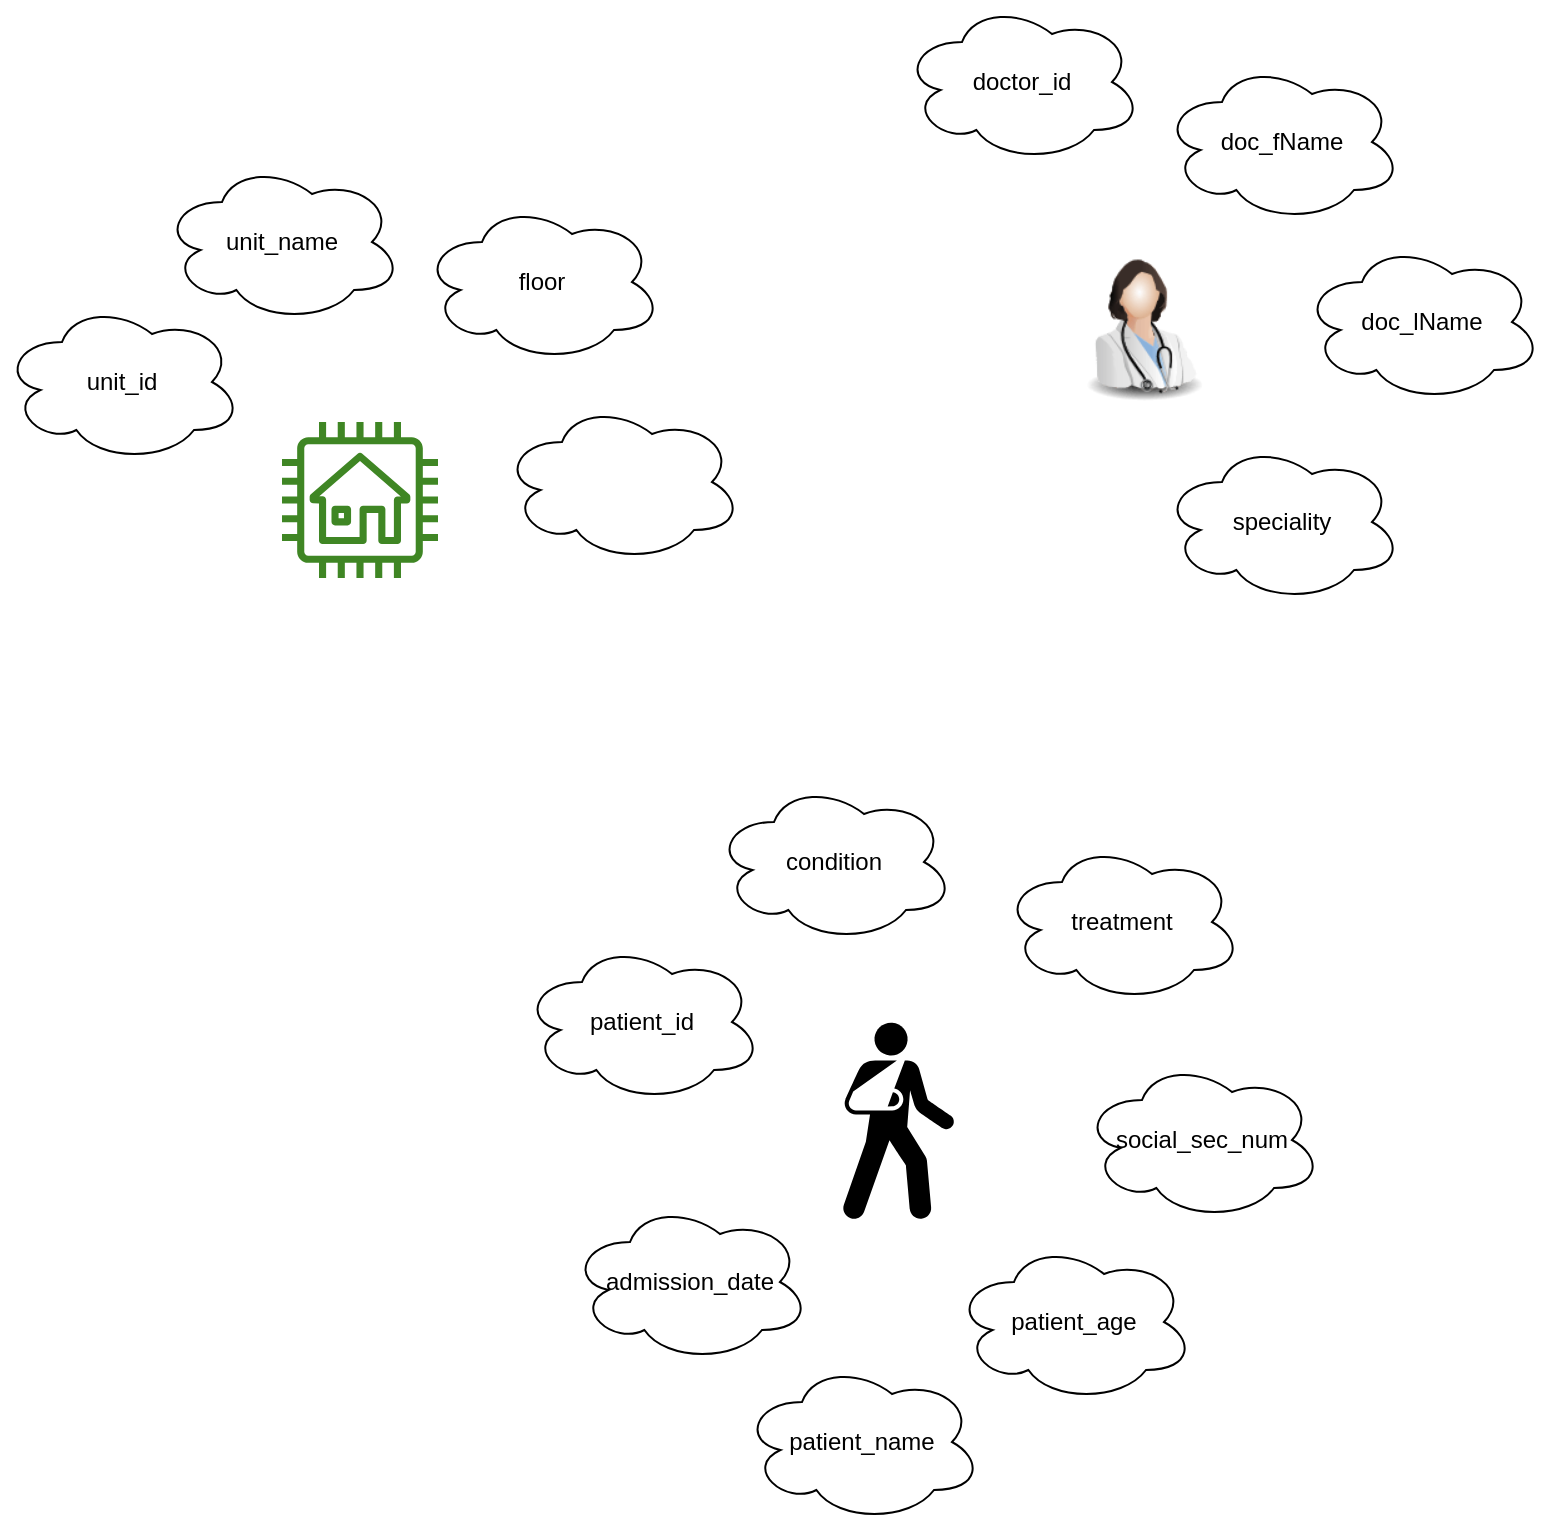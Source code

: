 <mxfile>
    <diagram id="86jPcfIjYjlKc2B4Hxd_" name="Page-1">
        <mxGraphModel dx="839" dy="735" grid="1" gridSize="10" guides="1" tooltips="1" connect="1" arrows="1" fold="1" page="1" pageScale="1" pageWidth="827" pageHeight="1169" math="0" shadow="0">
            <root>
                <mxCell id="0"/>
                <mxCell id="1" parent="0"/>
                <mxCell id="3" value="" style="sketch=0;outlineConnect=0;fontColor=#232F3E;gradientColor=none;fillColor=#3F8624;strokeColor=none;dashed=0;verticalLabelPosition=bottom;verticalAlign=top;align=center;html=1;fontSize=12;fontStyle=0;aspect=fixed;pointerEvents=1;shape=mxgraph.aws4.house;" parent="1" vertex="1">
                    <mxGeometry x="150" y="270" width="78" height="78" as="geometry"/>
                </mxCell>
                <mxCell id="4" value="" style="image;html=1;image=img/lib/clip_art/people/Doctor_Woman_128x128.png" parent="1" vertex="1">
                    <mxGeometry x="540" y="180" width="80" height="80" as="geometry"/>
                </mxCell>
                <mxCell id="5" value="" style="shape=mxgraph.signs.healthcare.out_patient;html=1;pointerEvents=1;fillColor=#000000;strokeColor=none;verticalLabelPosition=bottom;verticalAlign=top;align=center;" parent="1" vertex="1">
                    <mxGeometry x="430" y="570" width="56" height="99" as="geometry"/>
                </mxCell>
                <mxCell id="6" value="unit_id" style="ellipse;shape=cloud;whiteSpace=wrap;html=1;" parent="1" vertex="1">
                    <mxGeometry x="10" y="210" width="120" height="80" as="geometry"/>
                </mxCell>
                <mxCell id="7" value="unit_name" style="ellipse;shape=cloud;whiteSpace=wrap;html=1;" parent="1" vertex="1">
                    <mxGeometry x="90" y="140" width="120" height="80" as="geometry"/>
                </mxCell>
                <mxCell id="8" value="floor" style="ellipse;shape=cloud;whiteSpace=wrap;html=1;" parent="1" vertex="1">
                    <mxGeometry x="220" y="160" width="120" height="80" as="geometry"/>
                </mxCell>
                <mxCell id="9" value="" style="ellipse;shape=cloud;whiteSpace=wrap;html=1;" parent="1" vertex="1">
                    <mxGeometry x="260" y="260" width="120" height="80" as="geometry"/>
                </mxCell>
                <mxCell id="10" value="doctor_id" style="ellipse;shape=cloud;whiteSpace=wrap;html=1;" parent="1" vertex="1">
                    <mxGeometry x="460" y="60" width="120" height="80" as="geometry"/>
                </mxCell>
                <mxCell id="11" value="doc_fName" style="ellipse;shape=cloud;whiteSpace=wrap;html=1;" parent="1" vertex="1">
                    <mxGeometry x="590" y="90" width="120" height="80" as="geometry"/>
                </mxCell>
                <mxCell id="12" value="doc_lName" style="ellipse;shape=cloud;whiteSpace=wrap;html=1;" parent="1" vertex="1">
                    <mxGeometry x="660" y="180" width="120" height="80" as="geometry"/>
                </mxCell>
                <mxCell id="13" value="speciality" style="ellipse;shape=cloud;whiteSpace=wrap;html=1;" parent="1" vertex="1">
                    <mxGeometry x="590" y="280" width="120" height="80" as="geometry"/>
                </mxCell>
                <mxCell id="14" value="patient_id" style="ellipse;shape=cloud;whiteSpace=wrap;html=1;" parent="1" vertex="1">
                    <mxGeometry x="270" y="530" width="120" height="80" as="geometry"/>
                </mxCell>
                <mxCell id="15" value="condition" style="ellipse;shape=cloud;whiteSpace=wrap;html=1;" parent="1" vertex="1">
                    <mxGeometry x="366" y="450" width="120" height="80" as="geometry"/>
                </mxCell>
                <mxCell id="16" value="treatment" style="ellipse;shape=cloud;whiteSpace=wrap;html=1;" parent="1" vertex="1">
                    <mxGeometry x="510" y="480" width="120" height="80" as="geometry"/>
                </mxCell>
                <mxCell id="17" value="social_sec_num" style="ellipse;shape=cloud;whiteSpace=wrap;html=1;" parent="1" vertex="1">
                    <mxGeometry x="550" y="589" width="120" height="80" as="geometry"/>
                </mxCell>
                <mxCell id="18" value="patient_age" style="ellipse;shape=cloud;whiteSpace=wrap;html=1;" parent="1" vertex="1">
                    <mxGeometry x="486" y="680" width="120" height="80" as="geometry"/>
                </mxCell>
                <mxCell id="19" value="admission_date" style="ellipse;shape=cloud;whiteSpace=wrap;html=1;" parent="1" vertex="1">
                    <mxGeometry x="294" y="660" width="120" height="80" as="geometry"/>
                </mxCell>
                <mxCell id="20" value="patient_name" style="ellipse;shape=cloud;whiteSpace=wrap;html=1;" vertex="1" parent="1">
                    <mxGeometry x="380" y="740" width="120" height="80" as="geometry"/>
                </mxCell>
            </root>
        </mxGraphModel>
    </diagram>
    <diagram id="Bjw-4gIh3WpNVCt62BPU" name="Page-2">
        <mxGraphModel dx="1666" dy="735" grid="1" gridSize="10" guides="1" tooltips="1" connect="1" arrows="1" fold="1" page="1" pageScale="1" pageWidth="827" pageHeight="1169" math="0" shadow="0">
            <root>
                <mxCell id="inlU1ffKoanEq_E3qhV8-0"/>
                <mxCell id="inlU1ffKoanEq_E3qhV8-1" parent="inlU1ffKoanEq_E3qhV8-0"/>
                <mxCell id="inlU1ffKoanEq_E3qhV8-2" value="unit" style="html=1;dashed=0;whitespace=wrap;" parent="inlU1ffKoanEq_E3qhV8-1" vertex="1">
                    <mxGeometry x="90" y="410" width="100" height="50" as="geometry"/>
                </mxCell>
                <mxCell id="inlU1ffKoanEq_E3qhV8-3" value="doctor" style="html=1;dashed=0;whitespace=wrap;" parent="inlU1ffKoanEq_E3qhV8-1" vertex="1">
                    <mxGeometry x="364" y="680" width="100" height="50" as="geometry"/>
                </mxCell>
                <mxCell id="RDkE79NGce9uKnayD3_g-0" style="edgeStyle=none;html=1;exitX=0;exitY=0.25;exitDx=0;exitDy=0;entryX=1;entryY=1;entryDx=0;entryDy=0;" edge="1" parent="inlU1ffKoanEq_E3qhV8-1" source="inlU1ffKoanEq_E3qhV8-4" target="__pa63il2NYpVxRyr8uX-4">
                    <mxGeometry relative="1" as="geometry"/>
                </mxCell>
                <mxCell id="RDkE79NGce9uKnayD3_g-1" style="edgeStyle=none;html=1;exitX=0.25;exitY=0;exitDx=0;exitDy=0;" edge="1" parent="inlU1ffKoanEq_E3qhV8-1" source="inlU1ffKoanEq_E3qhV8-4" target="__pa63il2NYpVxRyr8uX-5">
                    <mxGeometry relative="1" as="geometry"/>
                </mxCell>
                <mxCell id="RDkE79NGce9uKnayD3_g-2" style="edgeStyle=none;html=1;exitX=0.75;exitY=0;exitDx=0;exitDy=0;entryX=0.313;entryY=1.047;entryDx=0;entryDy=0;entryPerimeter=0;" edge="1" parent="inlU1ffKoanEq_E3qhV8-1" source="inlU1ffKoanEq_E3qhV8-4" target="__pa63il2NYpVxRyr8uX-6">
                    <mxGeometry relative="1" as="geometry"/>
                </mxCell>
                <mxCell id="RDkE79NGce9uKnayD3_g-3" style="edgeStyle=none;html=1;exitX=1;exitY=0.25;exitDx=0;exitDy=0;entryX=0.033;entryY=0.827;entryDx=0;entryDy=0;entryPerimeter=0;" edge="1" parent="inlU1ffKoanEq_E3qhV8-1" source="inlU1ffKoanEq_E3qhV8-4" target="__pa63il2NYpVxRyr8uX-7">
                    <mxGeometry relative="1" as="geometry"/>
                </mxCell>
                <mxCell id="inlU1ffKoanEq_E3qhV8-4" value="intervention" style="html=1;dashed=0;whitespace=wrap;" parent="inlU1ffKoanEq_E3qhV8-1" vertex="1">
                    <mxGeometry x="570" y="390" width="100" height="50" as="geometry"/>
                </mxCell>
                <mxCell id="inlU1ffKoanEq_E3qhV8-5" value="patient" style="html=1;dashed=0;whitespace=wrap;" parent="inlU1ffKoanEq_E3qhV8-1" vertex="1">
                    <mxGeometry x="350" y="90" width="100" height="50" as="geometry"/>
                </mxCell>
                <mxCell id="inlU1ffKoanEq_E3qhV8-6" value="patient_id" style="shape=ellipse;html=1;dashed=0;whitespace=wrap;perimeter=ellipsePerimeter;" parent="inlU1ffKoanEq_E3qhV8-1" vertex="1">
                    <mxGeometry x="180" y="30" width="100" height="50" as="geometry"/>
                </mxCell>
                <mxCell id="GwncLQ3oEvmN_W0v1M9I-0" value="admission_date" style="shape=ellipse;html=1;dashed=0;whitespace=wrap;perimeter=ellipsePerimeter;" parent="inlU1ffKoanEq_E3qhV8-1" vertex="1">
                    <mxGeometry x="300" y="10" width="100" height="50" as="geometry"/>
                </mxCell>
                <mxCell id="uHaglFWV8OLqVwFPmF2D-0" value="condition" style="shape=ellipse;html=1;dashed=0;whitespace=wrap;perimeter=ellipsePerimeter;" parent="inlU1ffKoanEq_E3qhV8-1" vertex="1">
                    <mxGeometry x="430" y="10" width="100" height="50" as="geometry"/>
                </mxCell>
                <mxCell id="rhovUafIOaiaKO6EjRVP-0" value="soc_sec_num" style="shape=ellipse;html=1;dashed=0;whitespace=wrap;perimeter=ellipsePerimeter;" parent="inlU1ffKoanEq_E3qhV8-1" vertex="1">
                    <mxGeometry x="540" y="120" width="100" height="50" as="geometry"/>
                </mxCell>
                <mxCell id="rhovUafIOaiaKO6EjRVP-1" value="age" style="shape=ellipse;html=1;dashed=0;whitespace=wrap;perimeter=ellipsePerimeter;" parent="inlU1ffKoanEq_E3qhV8-1" vertex="1">
                    <mxGeometry x="520" y="50" width="100" height="50" as="geometry"/>
                </mxCell>
                <mxCell id="FnXH8v7WkVwVZ-WeLWG6-0" value="pat_fName" style="shape=ellipse;html=1;dashed=0;whitespace=wrap;perimeter=ellipsePerimeter;" parent="inlU1ffKoanEq_E3qhV8-1" vertex="1">
                    <mxGeometry x="490" y="190" width="100" height="50" as="geometry"/>
                </mxCell>
                <mxCell id="FnXH8v7WkVwVZ-WeLWG6-1" value="pat_lName" style="shape=ellipse;html=1;dashed=0;whitespace=wrap;perimeter=ellipsePerimeter;" parent="inlU1ffKoanEq_E3qhV8-1" vertex="1">
                    <mxGeometry x="250" y="190" width="100" height="50" as="geometry"/>
                </mxCell>
                <mxCell id="FnXH8v7WkVwVZ-WeLWG6-2" value="unit_id" style="shape=ellipse;html=1;dashed=0;whitespace=wrap;perimeter=ellipsePerimeter;" parent="inlU1ffKoanEq_E3qhV8-1" vertex="1">
                    <mxGeometry x="-70" y="330" width="100" height="50" as="geometry"/>
                </mxCell>
                <mxCell id="FnXH8v7WkVwVZ-WeLWG6-3" value="unit_name" style="shape=ellipse;html=1;dashed=0;whitespace=wrap;perimeter=ellipsePerimeter;" parent="inlU1ffKoanEq_E3qhV8-1" vertex="1">
                    <mxGeometry x="50" y="310" width="100" height="50" as="geometry"/>
                </mxCell>
                <mxCell id="FnXH8v7WkVwVZ-WeLWG6-4" value="floor" style="shape=ellipse;html=1;dashed=0;whitespace=wrap;perimeter=ellipsePerimeter;" parent="inlU1ffKoanEq_E3qhV8-1" vertex="1">
                    <mxGeometry x="180" y="310" width="100" height="50" as="geometry"/>
                </mxCell>
                <mxCell id="FnXH8v7WkVwVZ-WeLWG6-6" value="fk_doc_id" style="shape=ellipse;html=1;dashed=0;whitespace=wrap;perimeter=ellipsePerimeter;" parent="inlU1ffKoanEq_E3qhV8-1" vertex="1">
                    <mxGeometry x="270" y="350" width="100" height="50" as="geometry"/>
                </mxCell>
                <mxCell id="pDr4bxw7mI9oDqsVNhxm-0" value="doc_id" style="shape=ellipse;html=1;dashed=0;whitespace=wrap;perimeter=ellipsePerimeter;" parent="inlU1ffKoanEq_E3qhV8-1" vertex="1">
                    <mxGeometry x="180" y="620" width="100" height="50" as="geometry"/>
                </mxCell>
                <mxCell id="pDr4bxw7mI9oDqsVNhxm-1" value="doc_fName" style="shape=ellipse;html=1;dashed=0;whitespace=wrap;perimeter=ellipsePerimeter;" parent="inlU1ffKoanEq_E3qhV8-1" vertex="1">
                    <mxGeometry x="300" y="600" width="100" height="50" as="geometry"/>
                </mxCell>
                <mxCell id="pDr4bxw7mI9oDqsVNhxm-2" value="doc_lName" style="shape=ellipse;html=1;dashed=0;whitespace=wrap;perimeter=ellipsePerimeter;" parent="inlU1ffKoanEq_E3qhV8-1" vertex="1">
                    <mxGeometry x="430" y="600" width="100" height="50" as="geometry"/>
                </mxCell>
                <mxCell id="pDr4bxw7mI9oDqsVNhxm-3" value="&lt;span&gt;speciality&lt;/span&gt;" style="shape=ellipse;html=1;dashed=0;whitespace=wrap;perimeter=ellipsePerimeter;" parent="inlU1ffKoanEq_E3qhV8-1" vertex="1">
                    <mxGeometry x="520" y="640" width="100" height="50" as="geometry"/>
                </mxCell>
                <mxCell id="__pa63il2NYpVxRyr8uX-4" value="int_id" style="shape=ellipse;html=1;dashed=0;whitespace=wrap;perimeter=ellipsePerimeter;" parent="inlU1ffKoanEq_E3qhV8-1" vertex="1">
                    <mxGeometry x="390" y="320" width="100" height="50" as="geometry"/>
                </mxCell>
                <mxCell id="__pa63il2NYpVxRyr8uX-5" value="symptoms" style="shape=ellipse;html=1;dashed=0;whitespace=wrap;perimeter=ellipsePerimeter;" parent="inlU1ffKoanEq_E3qhV8-1" vertex="1">
                    <mxGeometry x="510" y="300" width="100" height="50" as="geometry"/>
                </mxCell>
                <mxCell id="__pa63il2NYpVxRyr8uX-6" value="treatment" style="shape=ellipse;html=1;dashed=0;whitespace=wrap;perimeter=ellipsePerimeter;" parent="inlU1ffKoanEq_E3qhV8-1" vertex="1">
                    <mxGeometry x="640" y="300" width="100" height="50" as="geometry"/>
                </mxCell>
                <mxCell id="__pa63il2NYpVxRyr8uX-7" value="date" style="shape=ellipse;html=1;dashed=0;whitespace=wrap;perimeter=ellipsePerimeter;" parent="inlU1ffKoanEq_E3qhV8-1" vertex="1">
                    <mxGeometry x="730" y="340" width="100" height="50" as="geometry"/>
                </mxCell>
                <mxCell id="D8gGL4-EPLNkNSlSemj_-0" value="fk_floor_id" style="shape=ellipse;html=1;dashed=0;whitespace=wrap;perimeter=ellipsePerimeter;" parent="inlU1ffKoanEq_E3qhV8-1" vertex="1">
                    <mxGeometry x="170" y="120" width="100" height="50" as="geometry"/>
                </mxCell>
            </root>
        </mxGraphModel>
    </diagram>
    <diagram id="Qm6BNDxRwwPRGpBKVGzO" name="Page-3">
        <mxGraphModel dx="839" dy="735" grid="1" gridSize="10" guides="1" tooltips="1" connect="1" arrows="1" fold="1" page="1" pageScale="1" pageWidth="827" pageHeight="1169" math="0" shadow="0">
            <root>
                <mxCell id="7gOeYddS41u8AO1_2FBx-0"/>
                <mxCell id="7gOeYddS41u8AO1_2FBx-1" parent="7gOeYddS41u8AO1_2FBx-0"/>
                <mxCell id="7gOeYddS41u8AO1_2FBx-2" value="intervention" style="swimlane;fontStyle=0;childLayout=stackLayout;horizontal=1;startSize=26;fillColor=none;horizontalStack=0;resizeParent=1;resizeParentMax=0;resizeLast=0;collapsible=1;marginBottom=0;" parent="7gOeYddS41u8AO1_2FBx-1" vertex="1">
                    <mxGeometry x="560" y="520" width="140" height="130" as="geometry"/>
                </mxCell>
                <mxCell id="7gOeYddS41u8AO1_2FBx-3" value="+ intervention_id: int" style="text;strokeColor=#2D7600;fillColor=#60a917;align=left;verticalAlign=top;spacingLeft=4;spacingRight=4;overflow=hidden;rotatable=0;points=[[0,0.5],[1,0.5]];portConstraint=eastwest;fontColor=#ffffff;" parent="7gOeYddS41u8AO1_2FBx-2" vertex="1">
                    <mxGeometry y="26" width="140" height="26" as="geometry"/>
                </mxCell>
                <mxCell id="7gOeYddS41u8AO1_2FBx-4" value="+ symptoms: string" style="text;strokeColor=none;fillColor=none;align=left;verticalAlign=top;spacingLeft=4;spacingRight=4;overflow=hidden;rotatable=0;points=[[0,0.5],[1,0.5]];portConstraint=eastwest;" parent="7gOeYddS41u8AO1_2FBx-2" vertex="1">
                    <mxGeometry y="52" width="140" height="26" as="geometry"/>
                </mxCell>
                <mxCell id="7gOeYddS41u8AO1_2FBx-5" value="+ treatment: string" style="text;strokeColor=none;fillColor=none;align=left;verticalAlign=top;spacingLeft=4;spacingRight=4;overflow=hidden;rotatable=0;points=[[0,0.5],[1,0.5]];portConstraint=eastwest;" parent="7gOeYddS41u8AO1_2FBx-2" vertex="1">
                    <mxGeometry y="78" width="140" height="26" as="geometry"/>
                </mxCell>
                <mxCell id="3aPaOEOCPdUsQ5IWx-CF-0" value="+ date: int" style="text;strokeColor=none;fillColor=none;align=left;verticalAlign=top;spacingLeft=4;spacingRight=4;overflow=hidden;rotatable=0;points=[[0,0.5],[1,0.5]];portConstraint=eastwest;" parent="7gOeYddS41u8AO1_2FBx-2" vertex="1">
                    <mxGeometry y="104" width="140" height="26" as="geometry"/>
                </mxCell>
                <mxCell id="7gOeYddS41u8AO1_2FBx-6" value="patient" style="swimlane;fontStyle=0;childLayout=stackLayout;horizontal=1;startSize=26;fillColor=none;horizontalStack=0;resizeParent=1;resizeParentMax=0;resizeLast=0;collapsible=1;marginBottom=0;" parent="7gOeYddS41u8AO1_2FBx-1" vertex="1">
                    <mxGeometry x="120" y="200" width="140" height="260" as="geometry"/>
                </mxCell>
                <mxCell id="7gOeYddS41u8AO1_2FBx-7" value="+ pat_id: int" style="text;strokeColor=#2D7600;fillColor=#60a917;align=left;verticalAlign=top;spacingLeft=4;spacingRight=4;overflow=hidden;rotatable=0;points=[[0,0.5],[1,0.5]];portConstraint=eastwest;fontColor=#ffffff;" parent="7gOeYddS41u8AO1_2FBx-6" vertex="1">
                    <mxGeometry y="26" width="140" height="26" as="geometry"/>
                </mxCell>
                <mxCell id="7gOeYddS41u8AO1_2FBx-8" value="+ pat_fName: string" style="text;strokeColor=none;fillColor=none;align=left;verticalAlign=top;spacingLeft=4;spacingRight=4;overflow=hidden;rotatable=0;points=[[0,0.5],[1,0.5]];portConstraint=eastwest;" parent="7gOeYddS41u8AO1_2FBx-6" vertex="1">
                    <mxGeometry y="52" width="140" height="26" as="geometry"/>
                </mxCell>
                <mxCell id="7gOeYddS41u8AO1_2FBx-9" value="+ pat_lName: type" style="text;strokeColor=none;fillColor=none;align=left;verticalAlign=top;spacingLeft=4;spacingRight=4;overflow=hidden;rotatable=0;points=[[0,0.5],[1,0.5]];portConstraint=eastwest;" parent="7gOeYddS41u8AO1_2FBx-6" vertex="1">
                    <mxGeometry y="78" width="140" height="26" as="geometry"/>
                </mxCell>
                <mxCell id="9_h3ASjCL2MY-Cq5poMV-0" value="+ admission_date: string" style="text;strokeColor=none;fillColor=none;align=left;verticalAlign=top;spacingLeft=4;spacingRight=4;overflow=hidden;rotatable=0;points=[[0,0.5],[1,0.5]];portConstraint=eastwest;" parent="7gOeYddS41u8AO1_2FBx-6" vertex="1">
                    <mxGeometry y="104" width="140" height="26" as="geometry"/>
                </mxCell>
                <mxCell id="9_h3ASjCL2MY-Cq5poMV-2" value="+ pat_age: int" style="text;strokeColor=none;fillColor=none;align=left;verticalAlign=top;spacingLeft=4;spacingRight=4;overflow=hidden;rotatable=0;points=[[0,0.5],[1,0.5]];portConstraint=eastwest;" parent="7gOeYddS41u8AO1_2FBx-6" vertex="1">
                    <mxGeometry y="130" width="140" height="26" as="geometry"/>
                </mxCell>
                <mxCell id="hQJ2VvsBly6GzqA8UKbJ-0" value="+ soc_sec_num: int" style="text;strokeColor=none;fillColor=none;align=left;verticalAlign=top;spacingLeft=4;spacingRight=4;overflow=hidden;rotatable=0;points=[[0,0.5],[1,0.5]];portConstraint=eastwest;" parent="7gOeYddS41u8AO1_2FBx-6" vertex="1">
                    <mxGeometry y="156" width="140" height="26" as="geometry"/>
                </mxCell>
                <mxCell id="hQJ2VvsBly6GzqA8UKbJ-1" value="+ fk_intervention_id: int" style="text;strokeColor=#006EAF;fillColor=#1ba1e2;align=left;verticalAlign=top;spacingLeft=4;spacingRight=4;overflow=hidden;rotatable=0;points=[[0,0.5],[1,0.5]];portConstraint=eastwest;fontColor=#ffffff;" parent="7gOeYddS41u8AO1_2FBx-6" vertex="1">
                    <mxGeometry y="182" width="140" height="26" as="geometry"/>
                </mxCell>
                <mxCell id="hQJ2VvsBly6GzqA8UKbJ-2" value="+ fk_doc_id: int" style="text;strokeColor=#006EAF;fillColor=#1ba1e2;align=left;verticalAlign=top;spacingLeft=4;spacingRight=4;overflow=hidden;rotatable=0;points=[[0,0.5],[1,0.5]];portConstraint=eastwest;fontColor=#ffffff;" parent="7gOeYddS41u8AO1_2FBx-6" vertex="1">
                    <mxGeometry y="208" width="140" height="26" as="geometry"/>
                </mxCell>
                <mxCell id="9_h3ASjCL2MY-Cq5poMV-3" value="+ fk_unit_id: int" style="text;strokeColor=#006EAF;fillColor=#1ba1e2;align=left;verticalAlign=top;spacingLeft=4;spacingRight=4;overflow=hidden;rotatable=0;points=[[0,0.5],[1,0.5]];portConstraint=eastwest;fontColor=#ffffff;" parent="7gOeYddS41u8AO1_2FBx-6" vertex="1">
                    <mxGeometry y="234" width="140" height="26" as="geometry"/>
                </mxCell>
                <mxCell id="7gOeYddS41u8AO1_2FBx-10" value="doctor" style="swimlane;fontStyle=0;childLayout=stackLayout;horizontal=1;startSize=26;fillColor=none;horizontalStack=0;resizeParent=1;resizeParentMax=0;resizeLast=0;collapsible=1;marginBottom=0;" parent="7gOeYddS41u8AO1_2FBx-1" vertex="1">
                    <mxGeometry x="560" y="200" width="140" height="156" as="geometry"/>
                </mxCell>
                <mxCell id="7gOeYddS41u8AO1_2FBx-11" value="+ doc_id: int" style="text;strokeColor=#2D7600;fillColor=#60a917;align=left;verticalAlign=top;spacingLeft=4;spacingRight=4;overflow=hidden;rotatable=0;points=[[0,0.5],[1,0.5]];portConstraint=eastwest;fontColor=#ffffff;" parent="7gOeYddS41u8AO1_2FBx-10" vertex="1">
                    <mxGeometry y="26" width="140" height="26" as="geometry"/>
                </mxCell>
                <mxCell id="7gOeYddS41u8AO1_2FBx-12" value="+ doc_fName: string" style="text;strokeColor=none;fillColor=none;align=left;verticalAlign=top;spacingLeft=4;spacingRight=4;overflow=hidden;rotatable=0;points=[[0,0.5],[1,0.5]];portConstraint=eastwest;" parent="7gOeYddS41u8AO1_2FBx-10" vertex="1">
                    <mxGeometry y="52" width="140" height="26" as="geometry"/>
                </mxCell>
                <mxCell id="BSgdNT1JWojCBzNVtNsO-6" value="+ doc_lName: string" style="text;strokeColor=none;fillColor=none;align=left;verticalAlign=top;spacingLeft=4;spacingRight=4;overflow=hidden;rotatable=0;points=[[0,0.5],[1,0.5]];portConstraint=eastwest;" parent="7gOeYddS41u8AO1_2FBx-10" vertex="1">
                    <mxGeometry y="78" width="140" height="26" as="geometry"/>
                </mxCell>
                <mxCell id="7gOeYddS41u8AO1_2FBx-13" value="+ speciality : string" style="text;strokeColor=none;fillColor=none;align=left;verticalAlign=top;spacingLeft=4;spacingRight=4;overflow=hidden;rotatable=0;points=[[0,0.5],[1,0.5]];portConstraint=eastwest;" parent="7gOeYddS41u8AO1_2FBx-10" vertex="1">
                    <mxGeometry y="104" width="140" height="26" as="geometry"/>
                </mxCell>
                <mxCell id="ji9pNSmQuovWMkqt7jWn-2" value="+ fk_unit_id : int" style="text;strokeColor=#006EAF;fillColor=#1ba1e2;align=left;verticalAlign=top;spacingLeft=4;spacingRight=4;overflow=hidden;rotatable=0;points=[[0,0.5],[1,0.5]];portConstraint=eastwest;fontColor=#ffffff;" parent="7gOeYddS41u8AO1_2FBx-10" vertex="1">
                    <mxGeometry y="130" width="140" height="26" as="geometry"/>
                </mxCell>
                <mxCell id="7gOeYddS41u8AO1_2FBx-14" value="unit" style="swimlane;fontStyle=0;childLayout=stackLayout;horizontal=1;startSize=26;fillColor=none;horizontalStack=0;resizeParent=1;resizeParentMax=0;resizeLast=0;collapsible=1;marginBottom=0;" parent="7gOeYddS41u8AO1_2FBx-1" vertex="1">
                    <mxGeometry x="120" y="520" width="140" height="156" as="geometry"/>
                </mxCell>
                <mxCell id="7gOeYddS41u8AO1_2FBx-15" value="+ unit_id: int" style="text;strokeColor=#2D7600;fillColor=#60a917;align=left;verticalAlign=top;spacingLeft=4;spacingRight=4;overflow=hidden;rotatable=0;points=[[0,0.5],[1,0.5]];portConstraint=eastwest;fontColor=#ffffff;" parent="7gOeYddS41u8AO1_2FBx-14" vertex="1">
                    <mxGeometry y="26" width="140" height="26" as="geometry"/>
                </mxCell>
                <mxCell id="7gOeYddS41u8AO1_2FBx-16" value="+ unit_name: string" style="text;strokeColor=none;fillColor=none;align=left;verticalAlign=top;spacingLeft=4;spacingRight=4;overflow=hidden;rotatable=0;points=[[0,0.5],[1,0.5]];portConstraint=eastwest;" parent="7gOeYddS41u8AO1_2FBx-14" vertex="1">
                    <mxGeometry y="52" width="140" height="26" as="geometry"/>
                </mxCell>
                <mxCell id="ji9pNSmQuovWMkqt7jWn-0" value="+ floor: int" style="text;strokeColor=none;fillColor=none;align=left;verticalAlign=top;spacingLeft=4;spacingRight=4;overflow=hidden;rotatable=0;points=[[0,0.5],[1,0.5]];portConstraint=eastwest;" parent="7gOeYddS41u8AO1_2FBx-14" vertex="1">
                    <mxGeometry y="78" width="140" height="26" as="geometry"/>
                </mxCell>
                <mxCell id="7gOeYddS41u8AO1_2FBx-17" value="+ fk_doc_id: int" style="text;strokeColor=none;fillColor=none;align=left;verticalAlign=top;spacingLeft=4;spacingRight=4;overflow=hidden;rotatable=0;points=[[0,0.5],[1,0.5]];portConstraint=eastwest;" parent="7gOeYddS41u8AO1_2FBx-14" vertex="1">
                    <mxGeometry y="104" width="140" height="26" as="geometry"/>
                </mxCell>
                <mxCell id="ji9pNSmQuovWMkqt7jWn-1" value="+ fk_pat_id: int" style="text;strokeColor=none;fillColor=none;align=left;verticalAlign=top;spacingLeft=4;spacingRight=4;overflow=hidden;rotatable=0;points=[[0,0.5],[1,0.5]];portConstraint=eastwest;" parent="7gOeYddS41u8AO1_2FBx-14" vertex="1">
                    <mxGeometry y="130" width="140" height="26" as="geometry"/>
                </mxCell>
            </root>
        </mxGraphModel>
    </diagram>
    <diagram name="Copy of Page-3" id="pfYkvxBP1RjwynKK2FZh">
        <mxGraphModel dx="1947" dy="735" grid="1" gridSize="10" guides="1" tooltips="1" connect="1" arrows="1" fold="1" page="1" pageScale="1" pageWidth="827" pageHeight="1169" math="0" shadow="0">
            <root>
                <mxCell id="04AEWVXOpQ0Td3Vj61m6-0"/>
                <mxCell id="04AEWVXOpQ0Td3Vj61m6-1" parent="04AEWVXOpQ0Td3Vj61m6-0"/>
                <mxCell id="04AEWVXOpQ0Td3Vj61m6-2" value="intervention" style="swimlane;fontStyle=0;childLayout=stackLayout;horizontal=1;startSize=26;horizontalStack=0;resizeParent=1;resizeParentMax=0;resizeLast=0;collapsible=1;marginBottom=0;" vertex="1" parent="04AEWVXOpQ0Td3Vj61m6-1">
                    <mxGeometry x="350" y="400" width="140" height="208" as="geometry"/>
                </mxCell>
                <mxCell id="04AEWVXOpQ0Td3Vj61m6-3" value="+ intervention_id: int" style="text;strokeColor=#2D7600;fillColor=#60a917;align=left;verticalAlign=top;spacingLeft=4;spacingRight=4;overflow=hidden;rotatable=0;points=[[0,0.5],[1,0.5]];portConstraint=eastwest;fontColor=#ffffff;" vertex="1" parent="04AEWVXOpQ0Td3Vj61m6-2">
                    <mxGeometry y="26" width="140" height="26" as="geometry"/>
                </mxCell>
                <mxCell id="04AEWVXOpQ0Td3Vj61m6-6" value="+ int_name: string" style="text;strokeColor=none;fillColor=none;align=left;verticalAlign=top;spacingLeft=4;spacingRight=4;overflow=hidden;rotatable=0;points=[[0,0.5],[1,0.5]];portConstraint=eastwest;" vertex="1" parent="04AEWVXOpQ0Td3Vj61m6-2">
                    <mxGeometry y="52" width="140" height="26" as="geometry"/>
                </mxCell>
                <mxCell id="04AEWVXOpQ0Td3Vj61m6-47" value="+ int_date: date" style="text;strokeColor=none;fillColor=none;align=left;verticalAlign=top;spacingLeft=4;spacingRight=4;overflow=hidden;rotatable=0;points=[[0,0.5],[1,0.5]];portConstraint=eastwest;" vertex="1" parent="04AEWVXOpQ0Td3Vj61m6-2">
                    <mxGeometry y="78" width="140" height="26" as="geometry"/>
                </mxCell>
                <mxCell id="04AEWVXOpQ0Td3Vj61m6-4" value="+ fk_sympt_id: int" style="text;strokeColor=#006EAF;fillColor=#1ba1e2;align=left;verticalAlign=top;spacingLeft=4;spacingRight=4;overflow=hidden;rotatable=0;points=[[0,0.5],[1,0.5]];portConstraint=eastwest;fontColor=#ffffff;" vertex="1" parent="04AEWVXOpQ0Td3Vj61m6-2">
                    <mxGeometry y="104" width="140" height="26" as="geometry"/>
                </mxCell>
                <mxCell id="04AEWVXOpQ0Td3Vj61m6-5" value="+ fk_treat_id: int" style="text;strokeColor=#006EAF;fillColor=#1ba1e2;align=left;verticalAlign=top;spacingLeft=4;spacingRight=4;overflow=hidden;rotatable=0;points=[[0,0.5],[1,0.5]];portConstraint=eastwest;fontColor=#ffffff;" vertex="1" parent="04AEWVXOpQ0Td3Vj61m6-2">
                    <mxGeometry y="130" width="140" height="26" as="geometry"/>
                </mxCell>
                <mxCell id="04AEWVXOpQ0Td3Vj61m6-28" value="+ fk_doc_id: int" style="text;strokeColor=#006EAF;fillColor=#1ba1e2;align=left;verticalAlign=top;spacingLeft=4;spacingRight=4;overflow=hidden;rotatable=0;points=[[0,0.5],[1,0.5]];portConstraint=eastwest;fontColor=#ffffff;" vertex="1" parent="04AEWVXOpQ0Td3Vj61m6-2">
                    <mxGeometry y="156" width="140" height="26" as="geometry"/>
                </mxCell>
                <mxCell id="04AEWVXOpQ0Td3Vj61m6-62" value="+ fk_pat_id: int" style="text;strokeColor=#006EAF;fillColor=#1ba1e2;align=left;verticalAlign=top;spacingLeft=4;spacingRight=4;overflow=hidden;rotatable=0;points=[[0,0.5],[1,0.5]];portConstraint=eastwest;fontColor=#ffffff;" vertex="1" parent="04AEWVXOpQ0Td3Vj61m6-2">
                    <mxGeometry y="182" width="140" height="26" as="geometry"/>
                </mxCell>
                <mxCell id="04AEWVXOpQ0Td3Vj61m6-7" value="patient" style="swimlane;fontStyle=0;childLayout=stackLayout;horizontal=1;startSize=26;horizontalStack=0;resizeParent=1;resizeParentMax=0;resizeLast=0;collapsible=1;marginBottom=0;" vertex="1" parent="04AEWVXOpQ0Td3Vj61m6-1">
                    <mxGeometry x="530" y="590" width="140" height="182" as="geometry"/>
                </mxCell>
                <mxCell id="04AEWVXOpQ0Td3Vj61m6-8" value="+ pat_id: int" style="text;strokeColor=#2D7600;fillColor=#60a917;align=left;verticalAlign=top;spacingLeft=4;spacingRight=4;overflow=hidden;rotatable=0;points=[[0,0.5],[1,0.5]];portConstraint=eastwest;fontColor=#ffffff;" vertex="1" parent="04AEWVXOpQ0Td3Vj61m6-7">
                    <mxGeometry y="26" width="140" height="26" as="geometry"/>
                </mxCell>
                <mxCell id="04AEWVXOpQ0Td3Vj61m6-9" value="+ pat_fName: string" style="text;strokeColor=none;fillColor=none;align=left;verticalAlign=top;spacingLeft=4;spacingRight=4;overflow=hidden;rotatable=0;points=[[0,0.5],[1,0.5]];portConstraint=eastwest;" vertex="1" parent="04AEWVXOpQ0Td3Vj61m6-7">
                    <mxGeometry y="52" width="140" height="26" as="geometry"/>
                </mxCell>
                <mxCell id="04AEWVXOpQ0Td3Vj61m6-10" value="+ pat_lName: type" style="text;strokeColor=none;fillColor=none;align=left;verticalAlign=top;spacingLeft=4;spacingRight=4;overflow=hidden;rotatable=0;points=[[0,0.5],[1,0.5]];portConstraint=eastwest;" vertex="1" parent="04AEWVXOpQ0Td3Vj61m6-7">
                    <mxGeometry y="78" width="140" height="26" as="geometry"/>
                </mxCell>
                <mxCell id="04AEWVXOpQ0Td3Vj61m6-11" value="+ admission_date: int" style="text;strokeColor=none;fillColor=none;align=left;verticalAlign=top;spacingLeft=4;spacingRight=4;overflow=hidden;rotatable=0;points=[[0,0.5],[1,0.5]];portConstraint=eastwest;" vertex="1" parent="04AEWVXOpQ0Td3Vj61m6-7">
                    <mxGeometry y="104" width="140" height="26" as="geometry"/>
                </mxCell>
                <mxCell id="04AEWVXOpQ0Td3Vj61m6-12" value="+ pat_age: int" style="text;strokeColor=none;fillColor=none;align=left;verticalAlign=top;spacingLeft=4;spacingRight=4;overflow=hidden;rotatable=0;points=[[0,0.5],[1,0.5]];portConstraint=eastwest;" vertex="1" parent="04AEWVXOpQ0Td3Vj61m6-7">
                    <mxGeometry y="130" width="140" height="26" as="geometry"/>
                </mxCell>
                <mxCell id="04AEWVXOpQ0Td3Vj61m6-13" value="+ soc_sec_num: int" style="text;strokeColor=none;fillColor=none;align=left;verticalAlign=top;spacingLeft=4;spacingRight=4;overflow=hidden;rotatable=0;points=[[0,0.5],[1,0.5]];portConstraint=eastwest;" vertex="1" parent="04AEWVXOpQ0Td3Vj61m6-7">
                    <mxGeometry y="156" width="140" height="26" as="geometry"/>
                </mxCell>
                <mxCell id="04AEWVXOpQ0Td3Vj61m6-81" style="edgeStyle=none;html=1;exitX=1;exitY=0.25;exitDx=0;exitDy=0;entryX=0;entryY=0.5;entryDx=0;entryDy=0;" edge="1" parent="04AEWVXOpQ0Td3Vj61m6-1" source="04AEWVXOpQ0Td3Vj61m6-17" target="04AEWVXOpQ0Td3Vj61m6-28">
                    <mxGeometry relative="1" as="geometry">
                        <Array as="points">
                            <mxPoint x="320" y="439"/>
                            <mxPoint x="320" y="569"/>
                        </Array>
                    </mxGeometry>
                </mxCell>
                <mxCell id="04AEWVXOpQ0Td3Vj61m6-17" value="doctor" style="swimlane;fontStyle=0;childLayout=stackLayout;horizontal=1;startSize=26;horizontalStack=0;resizeParent=1;resizeParentMax=0;resizeLast=0;collapsible=1;marginBottom=0;" vertex="1" parent="04AEWVXOpQ0Td3Vj61m6-1">
                    <mxGeometry x="150" y="400" width="140" height="156" as="geometry"/>
                </mxCell>
                <mxCell id="04AEWVXOpQ0Td3Vj61m6-18" value="+ doc_id: int" style="text;strokeColor=#2D7600;fillColor=#60a917;align=left;verticalAlign=top;spacingLeft=4;spacingRight=4;overflow=hidden;rotatable=0;points=[[0,0.5],[1,0.5]];portConstraint=eastwest;fontColor=#ffffff;" vertex="1" parent="04AEWVXOpQ0Td3Vj61m6-17">
                    <mxGeometry y="26" width="140" height="26" as="geometry"/>
                </mxCell>
                <mxCell id="04AEWVXOpQ0Td3Vj61m6-19" value="+ doc_fName: string" style="text;strokeColor=none;fillColor=none;align=left;verticalAlign=top;spacingLeft=4;spacingRight=4;overflow=hidden;rotatable=0;points=[[0,0.5],[1,0.5]];portConstraint=eastwest;" vertex="1" parent="04AEWVXOpQ0Td3Vj61m6-17">
                    <mxGeometry y="52" width="140" height="26" as="geometry"/>
                </mxCell>
                <mxCell id="04AEWVXOpQ0Td3Vj61m6-20" value="+ doc_lName: string" style="text;strokeColor=none;fillColor=none;align=left;verticalAlign=top;spacingLeft=4;spacingRight=4;overflow=hidden;rotatable=0;points=[[0,0.5],[1,0.5]];portConstraint=eastwest;" vertex="1" parent="04AEWVXOpQ0Td3Vj61m6-17">
                    <mxGeometry y="78" width="140" height="26" as="geometry"/>
                </mxCell>
                <mxCell id="04AEWVXOpQ0Td3Vj61m6-21" value="+ fk_spec_id : int" style="text;strokeColor=#006EAF;fillColor=#1ba1e2;align=left;verticalAlign=top;spacingLeft=4;spacingRight=4;overflow=hidden;rotatable=0;points=[[0,0.5],[1,0.5]];portConstraint=eastwest;fontColor=#ffffff;" vertex="1" parent="04AEWVXOpQ0Td3Vj61m6-17">
                    <mxGeometry y="104" width="140" height="26" as="geometry"/>
                </mxCell>
                <mxCell id="04AEWVXOpQ0Td3Vj61m6-72" value="+ fk_unit_id : int" style="text;strokeColor=#006EAF;fillColor=#1ba1e2;align=left;verticalAlign=top;spacingLeft=4;spacingRight=4;overflow=hidden;rotatable=0;points=[[0,0.5],[1,0.5]];portConstraint=eastwest;fontColor=#ffffff;" vertex="1" parent="04AEWVXOpQ0Td3Vj61m6-17">
                    <mxGeometry y="130" width="140" height="26" as="geometry"/>
                </mxCell>
                <mxCell id="04AEWVXOpQ0Td3Vj61m6-23" value="unit" style="swimlane;fontStyle=0;childLayout=stackLayout;horizontal=1;startSize=26;horizontalStack=0;resizeParent=1;resizeParentMax=0;resizeLast=0;collapsible=1;marginBottom=0;" vertex="1" parent="04AEWVXOpQ0Td3Vj61m6-1">
                    <mxGeometry x="-50" y="500" width="140" height="104" as="geometry"/>
                </mxCell>
                <mxCell id="04AEWVXOpQ0Td3Vj61m6-24" value="+ unit_id: int" style="text;strokeColor=#2D7600;fillColor=#60a917;align=left;verticalAlign=top;spacingLeft=4;spacingRight=4;overflow=hidden;rotatable=0;points=[[0,0.5],[1,0.5]];portConstraint=eastwest;fontColor=#ffffff;" vertex="1" parent="04AEWVXOpQ0Td3Vj61m6-23">
                    <mxGeometry y="26" width="140" height="26" as="geometry"/>
                </mxCell>
                <mxCell id="04AEWVXOpQ0Td3Vj61m6-25" value="+ unit_name: string" style="text;strokeColor=none;fillColor=none;align=left;verticalAlign=top;spacingLeft=4;spacingRight=4;overflow=hidden;rotatable=0;points=[[0,0.5],[1,0.5]];portConstraint=eastwest;" vertex="1" parent="04AEWVXOpQ0Td3Vj61m6-23">
                    <mxGeometry y="52" width="140" height="26" as="geometry"/>
                </mxCell>
                <mxCell id="04AEWVXOpQ0Td3Vj61m6-26" value="+ floor: int" style="text;strokeColor=none;fillColor=none;align=left;verticalAlign=top;spacingLeft=4;spacingRight=4;overflow=hidden;rotatable=0;points=[[0,0.5],[1,0.5]];portConstraint=eastwest;" vertex="1" parent="04AEWVXOpQ0Td3Vj61m6-23">
                    <mxGeometry y="78" width="140" height="26" as="geometry"/>
                </mxCell>
                <mxCell id="04AEWVXOpQ0Td3Vj61m6-29" value="speciality" style="swimlane;fontStyle=0;childLayout=stackLayout;horizontal=1;startSize=26;horizontalStack=0;resizeParent=1;resizeParentMax=0;resizeLast=0;collapsible=1;marginBottom=0;" vertex="1" parent="04AEWVXOpQ0Td3Vj61m6-1">
                    <mxGeometry x="-50" y="400" width="140" height="78" as="geometry"/>
                </mxCell>
                <mxCell id="04AEWVXOpQ0Td3Vj61m6-30" value="+ spec_id: int" style="text;strokeColor=#2D7600;fillColor=#60a917;align=left;verticalAlign=top;spacingLeft=4;spacingRight=4;overflow=hidden;rotatable=0;points=[[0,0.5],[1,0.5]];portConstraint=eastwest;fontColor=#ffffff;" vertex="1" parent="04AEWVXOpQ0Td3Vj61m6-29">
                    <mxGeometry y="26" width="140" height="26" as="geometry"/>
                </mxCell>
                <mxCell id="04AEWVXOpQ0Td3Vj61m6-31" value="+ spec-name: string" style="text;strokeColor=none;fillColor=none;align=left;verticalAlign=top;spacingLeft=4;spacingRight=4;overflow=hidden;rotatable=0;points=[[0,0.5],[1,0.5]];portConstraint=eastwest;" vertex="1" parent="04AEWVXOpQ0Td3Vj61m6-29">
                    <mxGeometry y="52" width="140" height="26" as="geometry"/>
                </mxCell>
                <mxCell id="04AEWVXOpQ0Td3Vj61m6-35" value="treatment" style="swimlane;fontStyle=0;childLayout=stackLayout;horizontal=1;startSize=26;horizontalStack=0;resizeParent=1;resizeParentMax=0;resizeLast=0;collapsible=1;marginBottom=0;" vertex="1" parent="04AEWVXOpQ0Td3Vj61m6-1">
                    <mxGeometry x="530" y="500" width="140" height="74" as="geometry"/>
                </mxCell>
                <mxCell id="04AEWVXOpQ0Td3Vj61m6-36" value="+ treat_id: int" style="text;strokeColor=#2D7600;fillColor=#60a917;align=left;verticalAlign=top;spacingLeft=4;spacingRight=4;overflow=hidden;rotatable=0;points=[[0,0.5],[1,0.5]];portConstraint=eastwest;fontColor=#ffffff;" vertex="1" parent="04AEWVXOpQ0Td3Vj61m6-35">
                    <mxGeometry y="26" width="140" height="26" as="geometry"/>
                </mxCell>
                <mxCell id="04AEWVXOpQ0Td3Vj61m6-38" value="+ treat_name: string" style="text;strokeColor=none;fillColor=none;align=left;verticalAlign=top;spacingLeft=4;spacingRight=4;overflow=hidden;rotatable=0;points=[[0,0.5],[1,0.5]];portConstraint=eastwest;" vertex="1" parent="04AEWVXOpQ0Td3Vj61m6-35">
                    <mxGeometry y="52" width="140" height="22" as="geometry"/>
                </mxCell>
                <mxCell id="04AEWVXOpQ0Td3Vj61m6-40" value="symptoms" style="swimlane;fontStyle=0;childLayout=stackLayout;horizontal=1;startSize=26;horizontalStack=0;resizeParent=1;resizeParentMax=0;resizeLast=0;collapsible=1;marginBottom=0;" vertex="1" parent="04AEWVXOpQ0Td3Vj61m6-1">
                    <mxGeometry x="530" y="400" width="140" height="78" as="geometry"/>
                </mxCell>
                <mxCell id="04AEWVXOpQ0Td3Vj61m6-41" value="+ sympt_id: int" style="text;strokeColor=#2D7600;fillColor=#60a917;align=left;verticalAlign=top;spacingLeft=4;spacingRight=4;overflow=hidden;rotatable=0;points=[[0,0.5],[1,0.5]];portConstraint=eastwest;fontColor=#ffffff;" vertex="1" parent="04AEWVXOpQ0Td3Vj61m6-40">
                    <mxGeometry y="26" width="140" height="26" as="geometry"/>
                </mxCell>
                <mxCell id="04AEWVXOpQ0Td3Vj61m6-42" value="+ sympt_name: string" style="text;strokeColor=none;fillColor=none;align=left;verticalAlign=top;spacingLeft=4;spacingRight=4;overflow=hidden;rotatable=0;points=[[0,0.5],[1,0.5]];portConstraint=eastwest;" vertex="1" parent="04AEWVXOpQ0Td3Vj61m6-40">
                    <mxGeometry y="52" width="140" height="26" as="geometry"/>
                </mxCell>
                <mxCell id="04AEWVXOpQ0Td3Vj61m6-65" style="edgeStyle=none;html=1;exitX=0;exitY=0.5;exitDx=0;exitDy=0;entryX=1;entryY=0.5;entryDx=0;entryDy=0;" edge="1" parent="04AEWVXOpQ0Td3Vj61m6-1" source="04AEWVXOpQ0Td3Vj61m6-41" target="04AEWVXOpQ0Td3Vj61m6-4">
                    <mxGeometry relative="1" as="geometry">
                        <Array as="points">
                            <mxPoint x="510" y="439"/>
                            <mxPoint x="510" y="517"/>
                        </Array>
                    </mxGeometry>
                </mxCell>
                <mxCell id="04AEWVXOpQ0Td3Vj61m6-76" style="edgeStyle=none;html=1;exitX=0;exitY=0.5;exitDx=0;exitDy=0;entryX=1;entryY=0.5;entryDx=0;entryDy=0;" edge="1" parent="04AEWVXOpQ0Td3Vj61m6-1" source="04AEWVXOpQ0Td3Vj61m6-36" target="04AEWVXOpQ0Td3Vj61m6-5">
                    <mxGeometry relative="1" as="geometry">
                        <Array as="points">
                            <mxPoint x="520" y="543"/>
                        </Array>
                    </mxGeometry>
                </mxCell>
                <mxCell id="04AEWVXOpQ0Td3Vj61m6-78" style="edgeStyle=none;html=1;exitX=0;exitY=0.5;exitDx=0;exitDy=0;entryX=1;entryY=0.5;entryDx=0;entryDy=0;" edge="1" parent="04AEWVXOpQ0Td3Vj61m6-1" source="04AEWVXOpQ0Td3Vj61m6-8" target="04AEWVXOpQ0Td3Vj61m6-62">
                    <mxGeometry relative="1" as="geometry">
                        <Array as="points">
                            <mxPoint x="510" y="630"/>
                            <mxPoint x="510" y="595"/>
                        </Array>
                    </mxGeometry>
                </mxCell>
                <mxCell id="04AEWVXOpQ0Td3Vj61m6-79" style="edgeStyle=none;html=1;exitX=1;exitY=0.5;exitDx=0;exitDy=0;entryX=0;entryY=0.75;entryDx=0;entryDy=0;" edge="1" parent="04AEWVXOpQ0Td3Vj61m6-1" source="04AEWVXOpQ0Td3Vj61m6-30" target="04AEWVXOpQ0Td3Vj61m6-17">
                    <mxGeometry relative="1" as="geometry">
                        <Array as="points">
                            <mxPoint x="120" y="439"/>
                            <mxPoint x="120" y="520"/>
                        </Array>
                    </mxGeometry>
                </mxCell>
                <mxCell id="04AEWVXOpQ0Td3Vj61m6-80" style="edgeStyle=none;html=1;exitX=1;exitY=0.5;exitDx=0;exitDy=0;entryX=0;entryY=0.5;entryDx=0;entryDy=0;" edge="1" parent="04AEWVXOpQ0Td3Vj61m6-1" source="04AEWVXOpQ0Td3Vj61m6-25" target="04AEWVXOpQ0Td3Vj61m6-72">
                    <mxGeometry relative="1" as="geometry">
                        <Array as="points">
                            <mxPoint x="120" y="565"/>
                            <mxPoint x="120" y="543"/>
                        </Array>
                    </mxGeometry>
                </mxCell>
            </root>
        </mxGraphModel>
    </diagram>
</mxfile>